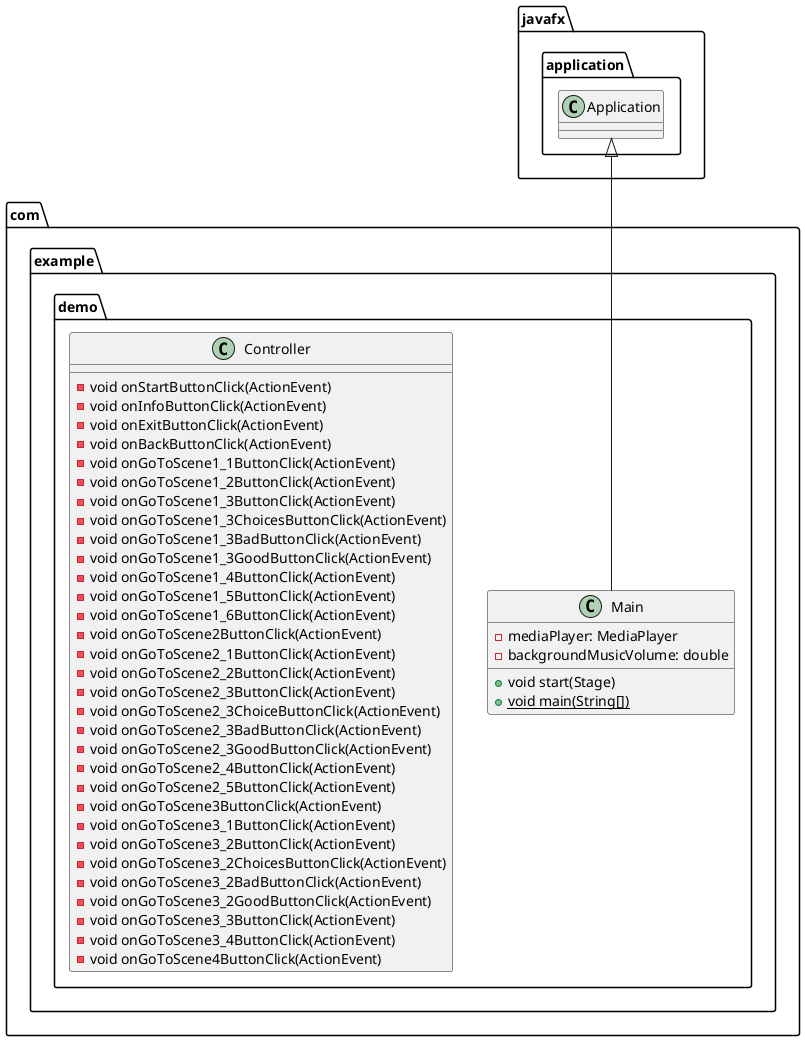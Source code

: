 @startuml
class com.example.demo.Main {
- mediaPlayer: MediaPlayer
- backgroundMusicVolume: double
+ void start(Stage)
+ {static} void main(String[])
}
class com.example.demo.Controller {
- void onStartButtonClick(ActionEvent)
- void onInfoButtonClick(ActionEvent)
- void onExitButtonClick(ActionEvent)
- void onBackButtonClick(ActionEvent)
- void onGoToScene1_1ButtonClick(ActionEvent)
- void onGoToScene1_2ButtonClick(ActionEvent)
- void onGoToScene1_3ButtonClick(ActionEvent)
- void onGoToScene1_3ChoicesButtonClick(ActionEvent)
- void onGoToScene1_3BadButtonClick(ActionEvent)
- void onGoToScene1_3GoodButtonClick(ActionEvent)
- void onGoToScene1_4ButtonClick(ActionEvent)
- void onGoToScene1_5ButtonClick(ActionEvent)
- void onGoToScene1_6ButtonClick(ActionEvent)
- void onGoToScene2ButtonClick(ActionEvent)
- void onGoToScene2_1ButtonClick(ActionEvent)
- void onGoToScene2_2ButtonClick(ActionEvent)
- void onGoToScene2_3ButtonClick(ActionEvent)
- void onGoToScene2_3ChoiceButtonClick(ActionEvent)
- void onGoToScene2_3BadButtonClick(ActionEvent)
- void onGoToScene2_3GoodButtonClick(ActionEvent)
- void onGoToScene2_4ButtonClick(ActionEvent)
- void onGoToScene2_5ButtonClick(ActionEvent)
- void onGoToScene3ButtonClick(ActionEvent)
- void onGoToScene3_1ButtonClick(ActionEvent)
- void onGoToScene3_2ButtonClick(ActionEvent)
- void onGoToScene3_2ChoicesButtonClick(ActionEvent)
- void onGoToScene3_2BadButtonClick(ActionEvent)
- void onGoToScene3_2GoodButtonClick(ActionEvent)
- void onGoToScene3_3ButtonClick(ActionEvent)
- void onGoToScene3_4ButtonClick(ActionEvent)
- void onGoToScene4ButtonClick(ActionEvent)
}


javafx.application.Application <|-- com.example.demo.Main
@enduml
